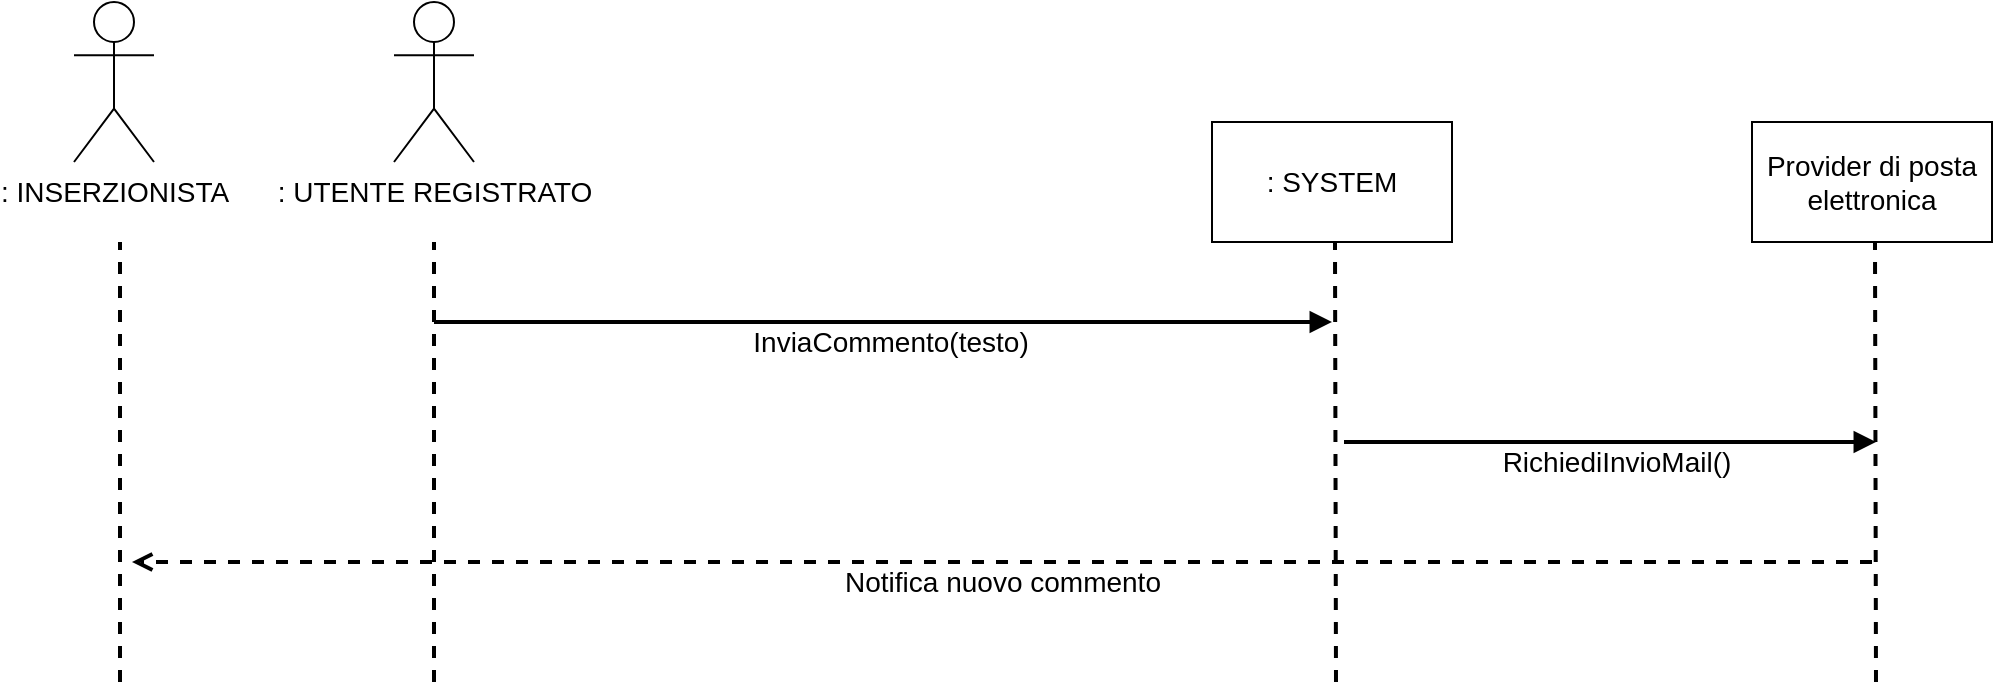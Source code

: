 <mxfile version="20.7.4" type="device"><diagram id="rVr9IYhg8saLmv7v3DFQ" name="Pagina-1"><mxGraphModel dx="1131" dy="820" grid="1" gridSize="10" guides="1" tooltips="1" connect="1" arrows="1" fold="1" page="1" pageScale="1" pageWidth="827" pageHeight="583" math="0" shadow="0"><root><mxCell id="0"/><mxCell id="1" parent="0"/><mxCell id="aL-BOxYs3fa-BCxGCQZC-1" value="&lt;font style=&quot;font-size: 14px;&quot;&gt;: UTENTE REGISTRATO&lt;/font&gt;" style="shape=umlActor;verticalLabelPosition=bottom;verticalAlign=top;html=1;outlineConnect=0;" parent="1" vertex="1"><mxGeometry x="301" y="40" width="40" height="80" as="geometry"/></mxCell><mxCell id="aL-BOxYs3fa-BCxGCQZC-2" value="" style="endArrow=none;dashed=1;html=1;rounded=0;fontSize=14;strokeWidth=2;" parent="1" edge="1"><mxGeometry width="50" height="50" relative="1" as="geometry"><mxPoint x="321" y="380" as="sourcePoint"/><mxPoint x="321" y="160" as="targetPoint"/></mxGeometry></mxCell><mxCell id="aL-BOxYs3fa-BCxGCQZC-3" value=": SYSTEM" style="rounded=0;whiteSpace=wrap;html=1;fontSize=14;" parent="1" vertex="1"><mxGeometry x="710" y="100" width="120" height="60" as="geometry"/></mxCell><mxCell id="aL-BOxYs3fa-BCxGCQZC-4" value="" style="endArrow=none;dashed=1;html=1;rounded=0;fontSize=14;strokeWidth=2;" parent="1" edge="1"><mxGeometry width="50" height="50" relative="1" as="geometry"><mxPoint x="772" y="380" as="sourcePoint"/><mxPoint x="771.5" y="160" as="targetPoint"/></mxGeometry></mxCell><mxCell id="aL-BOxYs3fa-BCxGCQZC-5" value="" style="endArrow=block;html=1;rounded=0;strokeWidth=2;fontSize=14;endFill=1;" parent="1" edge="1"><mxGeometry width="50" height="50" relative="1" as="geometry"><mxPoint x="321" y="200" as="sourcePoint"/><mxPoint x="770" y="200" as="targetPoint"/></mxGeometry></mxCell><mxCell id="aL-BOxYs3fa-BCxGCQZC-6" value="InviaCommento(testo)" style="edgeLabel;html=1;align=center;verticalAlign=middle;resizable=0;points=[];fontSize=14;" parent="aL-BOxYs3fa-BCxGCQZC-5" vertex="1" connectable="0"><mxGeometry x="-0.061" relative="1" as="geometry"><mxPoint x="17" y="10" as="offset"/></mxGeometry></mxCell><mxCell id="aL-BOxYs3fa-BCxGCQZC-11" value="" style="endArrow=none;dashed=1;html=1;rounded=0;fontSize=14;strokeWidth=2;" parent="1" edge="1"><mxGeometry width="50" height="50" relative="1" as="geometry"><mxPoint x="164" y="380" as="sourcePoint"/><mxPoint x="164" y="160" as="targetPoint"/></mxGeometry></mxCell><mxCell id="aL-BOxYs3fa-BCxGCQZC-12" value="&lt;font style=&quot;font-size: 14px;&quot;&gt;: INSERZIONISTA&lt;/font&gt;" style="shape=umlActor;verticalLabelPosition=bottom;verticalAlign=top;html=1;outlineConnect=0;" parent="1" vertex="1"><mxGeometry x="141" y="40" width="40" height="80" as="geometry"/></mxCell><mxCell id="aL-BOxYs3fa-BCxGCQZC-13" value="" style="endArrow=open;html=1;rounded=0;strokeWidth=2;fontSize=14;endFill=0;dashed=1;" parent="1" edge="1"><mxGeometry width="50" height="50" relative="1" as="geometry"><mxPoint x="1040" y="320" as="sourcePoint"/><mxPoint x="170" y="320" as="targetPoint"/></mxGeometry></mxCell><mxCell id="aL-BOxYs3fa-BCxGCQZC-14" value="Notifica nuovo commento" style="edgeLabel;html=1;align=center;verticalAlign=middle;resizable=0;points=[];fontSize=14;" parent="aL-BOxYs3fa-BCxGCQZC-13" vertex="1" connectable="0"><mxGeometry x="-0.061" relative="1" as="geometry"><mxPoint x="-27" y="10" as="offset"/></mxGeometry></mxCell><mxCell id="aL-BOxYs3fa-BCxGCQZC-21" value="Provider di posta elettronica" style="rounded=0;whiteSpace=wrap;html=1;fontSize=14;" parent="1" vertex="1"><mxGeometry x="980" y="100" width="120" height="60" as="geometry"/></mxCell><mxCell id="aL-BOxYs3fa-BCxGCQZC-22" value="" style="endArrow=none;dashed=1;html=1;rounded=0;fontSize=14;strokeWidth=2;" parent="1" edge="1"><mxGeometry width="50" height="50" relative="1" as="geometry"><mxPoint x="1042" y="380" as="sourcePoint"/><mxPoint x="1041.5" y="160" as="targetPoint"/></mxGeometry></mxCell><mxCell id="aL-BOxYs3fa-BCxGCQZC-23" value="" style="endArrow=block;html=1;rounded=0;strokeWidth=2;fontSize=14;endFill=1;" parent="1" edge="1"><mxGeometry width="50" height="50" relative="1" as="geometry"><mxPoint x="776" y="260" as="sourcePoint"/><mxPoint x="1042" y="260" as="targetPoint"/></mxGeometry></mxCell><mxCell id="aL-BOxYs3fa-BCxGCQZC-24" value="RichiediInvioMail()" style="edgeLabel;html=1;align=center;verticalAlign=middle;resizable=0;points=[];fontSize=14;" parent="aL-BOxYs3fa-BCxGCQZC-23" vertex="1" connectable="0"><mxGeometry x="-0.061" relative="1" as="geometry"><mxPoint x="11" y="10" as="offset"/></mxGeometry></mxCell></root></mxGraphModel></diagram></mxfile>
